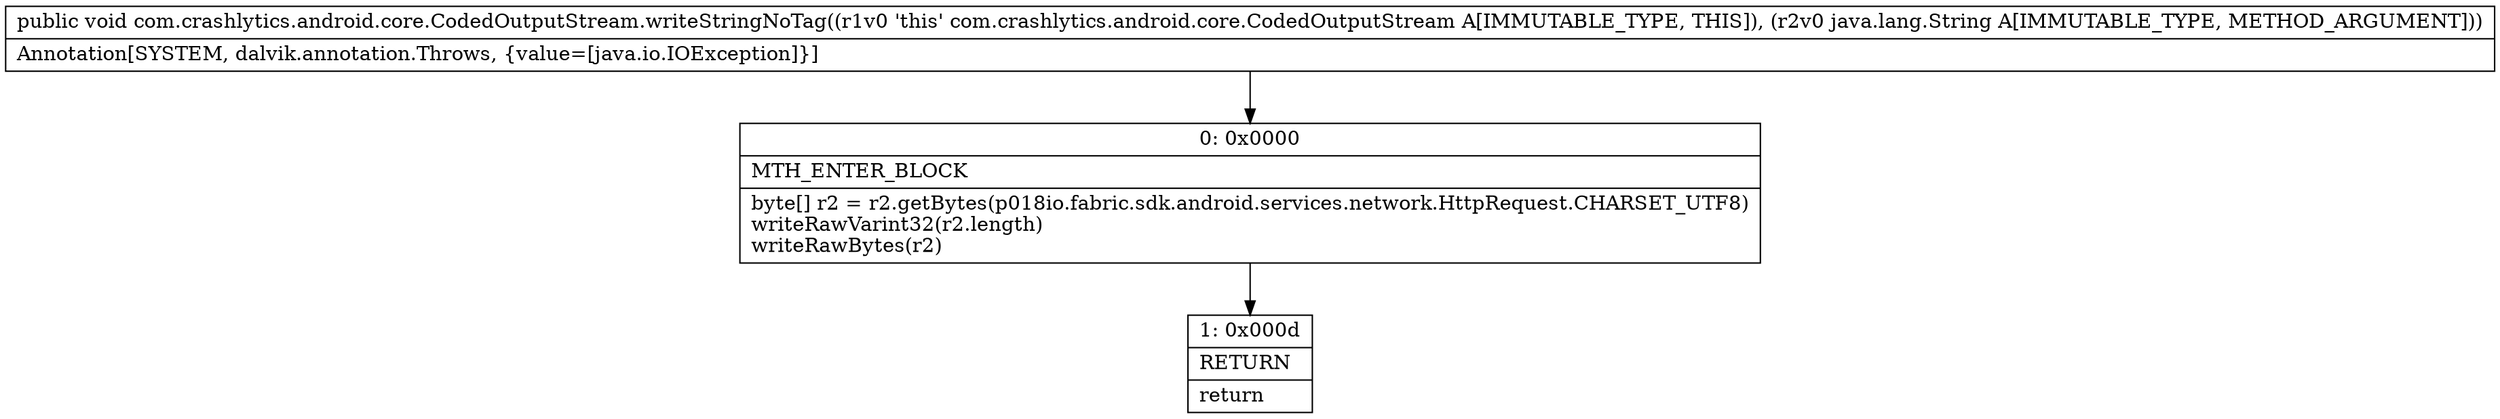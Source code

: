 digraph "CFG forcom.crashlytics.android.core.CodedOutputStream.writeStringNoTag(Ljava\/lang\/String;)V" {
Node_0 [shape=record,label="{0\:\ 0x0000|MTH_ENTER_BLOCK\l|byte[] r2 = r2.getBytes(p018io.fabric.sdk.android.services.network.HttpRequest.CHARSET_UTF8)\lwriteRawVarint32(r2.length)\lwriteRawBytes(r2)\l}"];
Node_1 [shape=record,label="{1\:\ 0x000d|RETURN\l|return\l}"];
MethodNode[shape=record,label="{public void com.crashlytics.android.core.CodedOutputStream.writeStringNoTag((r1v0 'this' com.crashlytics.android.core.CodedOutputStream A[IMMUTABLE_TYPE, THIS]), (r2v0 java.lang.String A[IMMUTABLE_TYPE, METHOD_ARGUMENT]))  | Annotation[SYSTEM, dalvik.annotation.Throws, \{value=[java.io.IOException]\}]\l}"];
MethodNode -> Node_0;
Node_0 -> Node_1;
}

